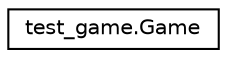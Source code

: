 digraph "Graphical Class Hierarchy"
{
 // LATEX_PDF_SIZE
  edge [fontname="Helvetica",fontsize="10",labelfontname="Helvetica",labelfontsize="10"];
  node [fontname="Helvetica",fontsize="10",shape=record];
  rankdir="LR";
  Node0 [label="test_game.Game",height=0.2,width=0.4,color="black", fillcolor="white", style="filled",URL="$classtest__game_1_1Game.html",tooltip=" "];
}
